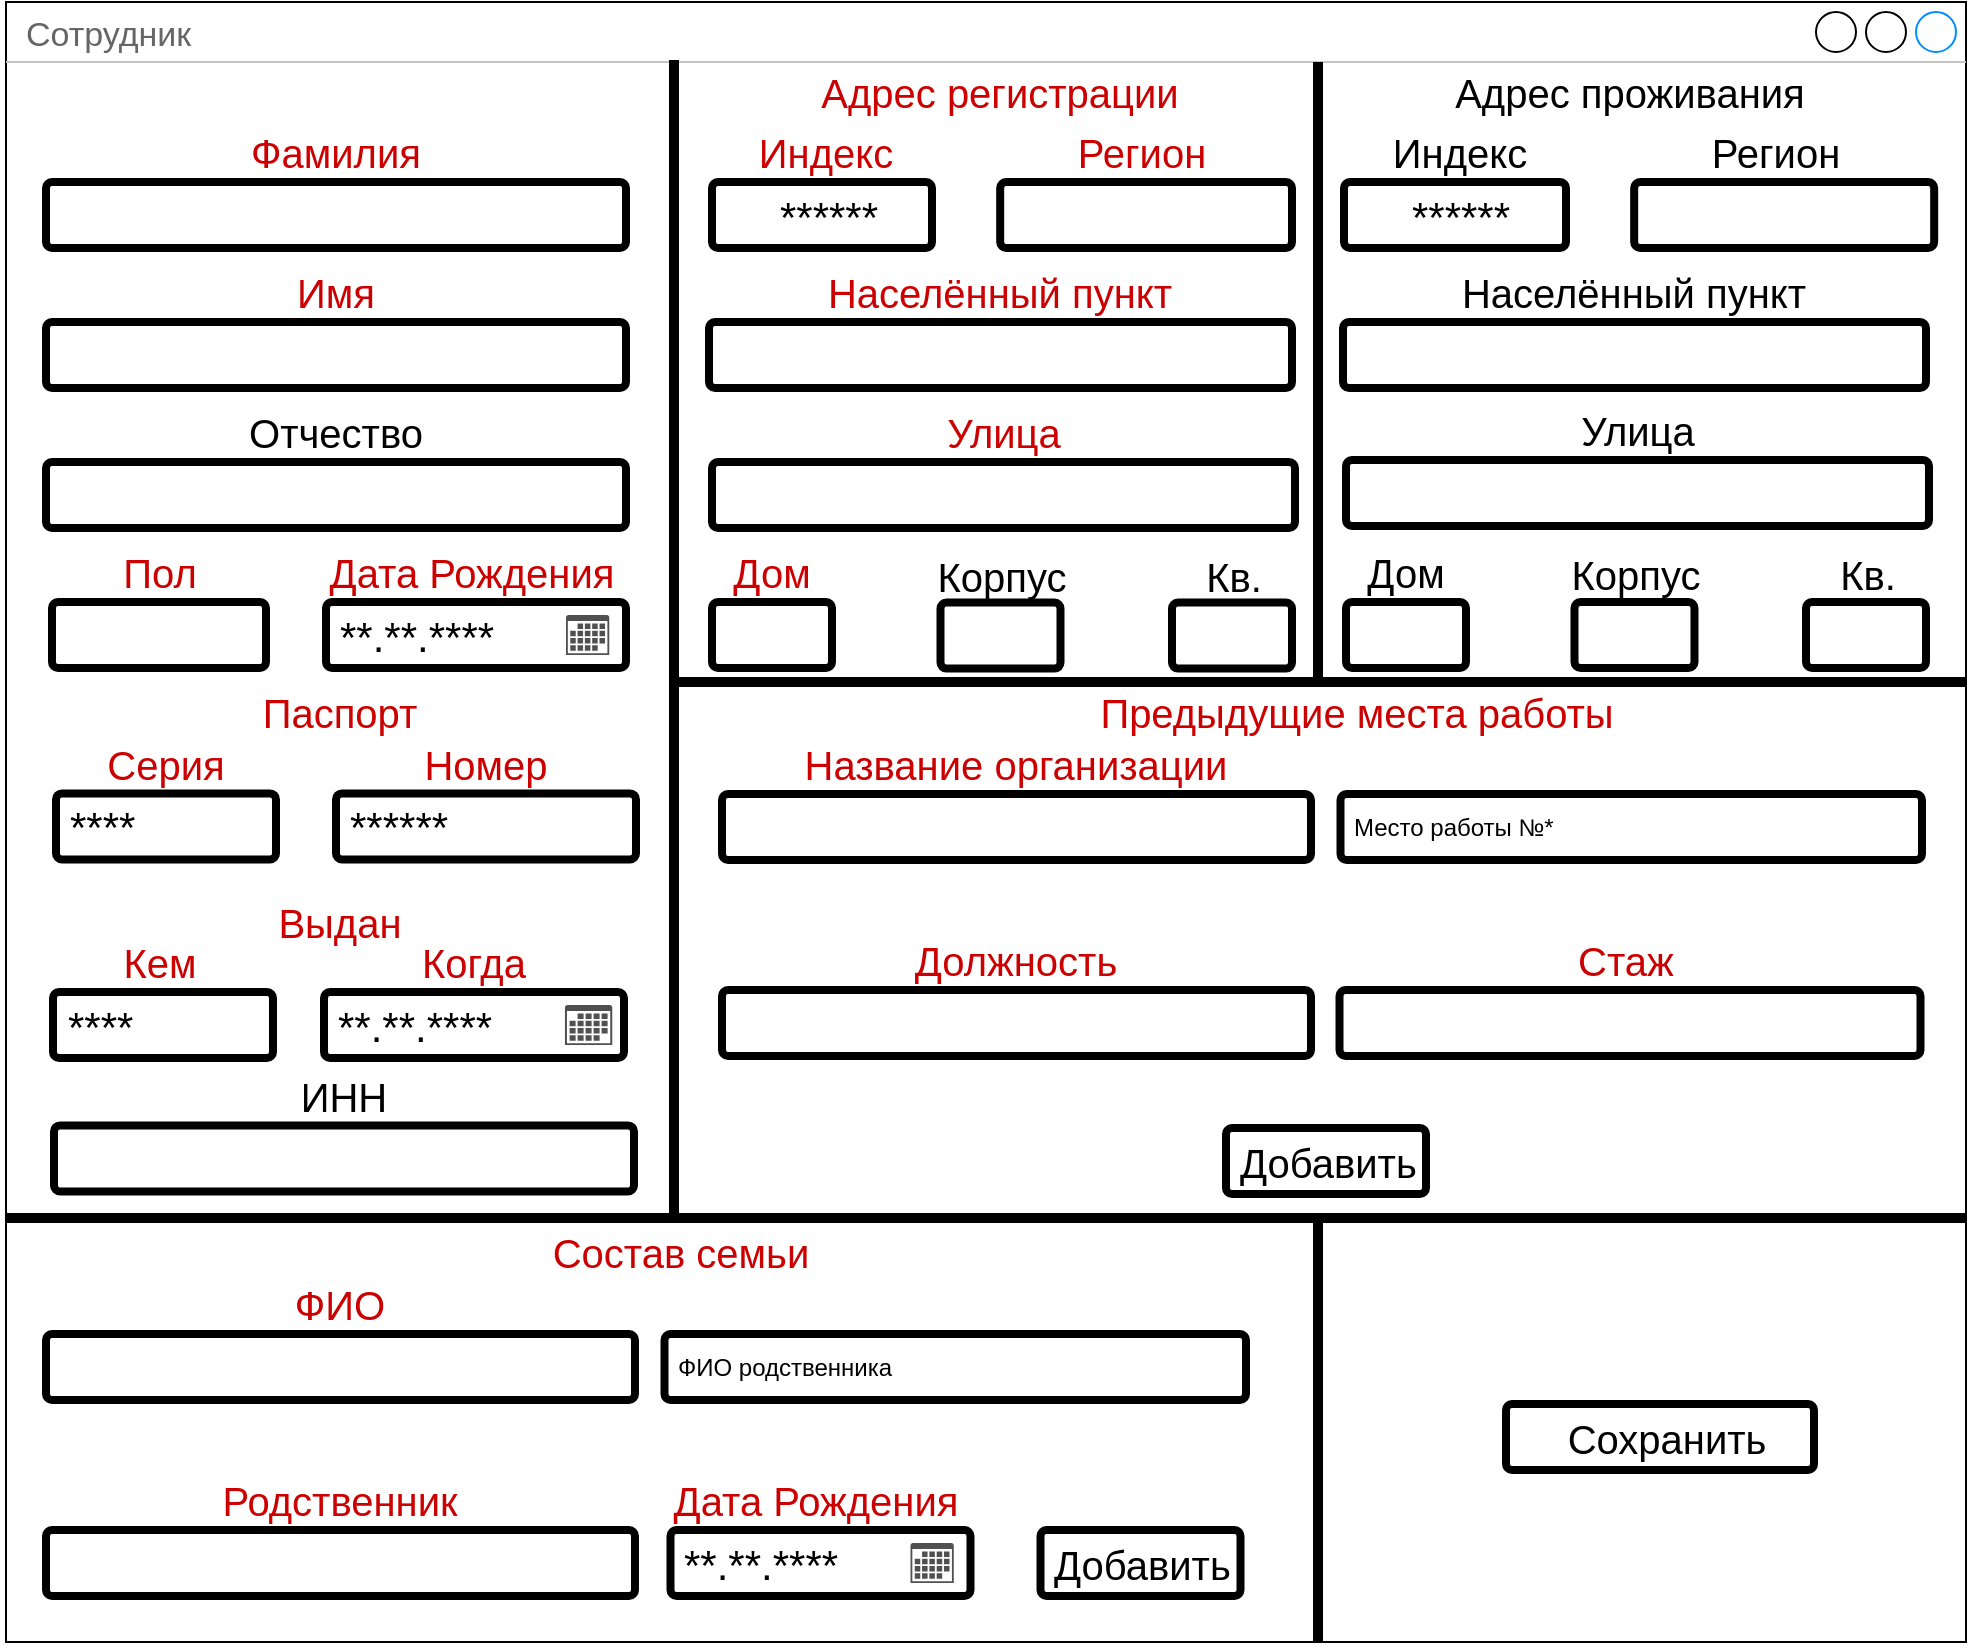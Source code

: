 <mxfile version="21.3.6" type="github">
  <diagram name="Страница 1" id="o_hjRnhAK1VHQcLgBF2E">
    <mxGraphModel dx="1687" dy="944" grid="1" gridSize="10" guides="1" tooltips="1" connect="1" arrows="1" fold="1" page="1" pageScale="1" pageWidth="827" pageHeight="1169" math="0" shadow="0">
      <root>
        <mxCell id="0" />
        <mxCell id="1" parent="0" />
        <mxCell id="ewUQO8zB_lp7ePAqQ4j7-1" value="Сотрудник" style="strokeWidth=1;shadow=0;dashed=0;align=center;html=1;shape=mxgraph.mockup.containers.window;align=left;verticalAlign=top;spacingLeft=8;strokeColor2=#008cff;strokeColor3=#c4c4c4;fontColor=#666666;mainText=;fontSize=17;labelBackgroundColor=none;whiteSpace=wrap;movable=1;resizable=1;rotatable=1;deletable=1;editable=1;locked=0;connectable=1;" vertex="1" parent="1">
          <mxGeometry x="300" width="980" height="820" as="geometry" />
        </mxCell>
        <mxCell id="ewUQO8zB_lp7ePAqQ4j7-54" value="" style="group;movable=1;resizable=1;rotatable=1;deletable=1;editable=1;locked=0;connectable=1;" vertex="1" connectable="0" parent="1">
          <mxGeometry x="320" y="60" width="294" height="294.28" as="geometry" />
        </mxCell>
        <mxCell id="ewUQO8zB_lp7ePAqQ4j7-14" value="" style="group;movable=1;resizable=1;rotatable=1;deletable=1;editable=1;locked=0;connectable=1;" vertex="1" connectable="0" parent="ewUQO8zB_lp7ePAqQ4j7-54">
          <mxGeometry width="290" height="63" as="geometry" />
        </mxCell>
        <mxCell id="ewUQO8zB_lp7ePAqQ4j7-3" value="Фамилия" style="text;html=1;strokeColor=none;fillColor=none;align=center;verticalAlign=middle;whiteSpace=wrap;rounded=0;fontSize=20;fontColor=#CC0000;movable=1;resizable=1;rotatable=1;deletable=1;editable=1;locked=0;connectable=1;" vertex="1" parent="ewUQO8zB_lp7ePAqQ4j7-14">
          <mxGeometry x="105" width="80" height="30" as="geometry" />
        </mxCell>
        <mxCell id="ewUQO8zB_lp7ePAqQ4j7-5" value="" style="rounded=1;arcSize=9;align=left;spacingLeft=5;html=1;strokeWidth=4;fontSize=12;movable=1;resizable=1;rotatable=1;deletable=1;editable=1;locked=0;connectable=1;" vertex="1" parent="ewUQO8zB_lp7ePAqQ4j7-14">
          <mxGeometry y="30" width="290" height="33" as="geometry" />
        </mxCell>
        <mxCell id="ewUQO8zB_lp7ePAqQ4j7-15" value="" style="group;movable=1;resizable=1;rotatable=1;deletable=1;editable=1;locked=0;connectable=1;" vertex="1" connectable="0" parent="ewUQO8zB_lp7ePAqQ4j7-54">
          <mxGeometry y="70" width="290" height="63" as="geometry" />
        </mxCell>
        <mxCell id="ewUQO8zB_lp7ePAqQ4j7-6" value="Имя" style="text;html=1;strokeColor=none;fillColor=none;align=center;verticalAlign=middle;whiteSpace=wrap;rounded=0;fontSize=20;fontColor=#CC0000;movable=1;resizable=1;rotatable=1;deletable=1;editable=1;locked=0;connectable=1;" vertex="1" parent="ewUQO8zB_lp7ePAqQ4j7-15">
          <mxGeometry x="105" width="80" height="30" as="geometry" />
        </mxCell>
        <mxCell id="ewUQO8zB_lp7ePAqQ4j7-7" value="" style="rounded=1;arcSize=9;align=left;spacingLeft=5;html=1;strokeWidth=4;fontSize=12;movable=1;resizable=1;rotatable=1;deletable=1;editable=1;locked=0;connectable=1;" vertex="1" parent="ewUQO8zB_lp7ePAqQ4j7-15">
          <mxGeometry y="30" width="290" height="33" as="geometry" />
        </mxCell>
        <mxCell id="ewUQO8zB_lp7ePAqQ4j7-16" value="" style="group;movable=1;resizable=1;rotatable=1;deletable=1;editable=1;locked=0;connectable=1;" vertex="1" connectable="0" parent="ewUQO8zB_lp7ePAqQ4j7-54">
          <mxGeometry y="140" width="290" height="63" as="geometry" />
        </mxCell>
        <mxCell id="ewUQO8zB_lp7ePAqQ4j7-9" value="" style="rounded=1;arcSize=9;align=left;spacingLeft=5;html=1;strokeWidth=4;fontSize=12;movable=1;resizable=1;rotatable=1;deletable=1;editable=1;locked=0;connectable=1;" vertex="1" parent="ewUQO8zB_lp7ePAqQ4j7-16">
          <mxGeometry y="30" width="290" height="33" as="geometry" />
        </mxCell>
        <mxCell id="ewUQO8zB_lp7ePAqQ4j7-17" value="" style="group;movable=1;resizable=1;rotatable=1;deletable=1;editable=1;locked=0;connectable=1;" vertex="1" connectable="0" parent="ewUQO8zB_lp7ePAqQ4j7-54">
          <mxGeometry x="3" y="210" width="107" height="84.28" as="geometry" />
        </mxCell>
        <mxCell id="ewUQO8zB_lp7ePAqQ4j7-52" value="" style="group;movable=1;resizable=1;rotatable=1;deletable=1;editable=1;locked=0;connectable=1;" vertex="1" connectable="0" parent="ewUQO8zB_lp7ePAqQ4j7-17">
          <mxGeometry width="107" height="63" as="geometry" />
        </mxCell>
        <mxCell id="ewUQO8zB_lp7ePAqQ4j7-11" value="" style="rounded=1;arcSize=9;align=left;spacingLeft=5;html=1;strokeWidth=4;fontSize=12;movable=1;resizable=1;rotatable=1;deletable=1;editable=1;locked=0;connectable=1;" vertex="1" parent="ewUQO8zB_lp7ePAqQ4j7-52">
          <mxGeometry y="30" width="107" height="33" as="geometry" />
        </mxCell>
        <mxCell id="ewUQO8zB_lp7ePAqQ4j7-12" value="" style="shape=image;html=1;verticalAlign=top;verticalLabelPosition=bottom;labelBackgroundColor=#ffffff;imageAspect=0;aspect=fixed;image=https://cdn1.iconfinder.com/data/icons/material-core/10/arrow-drop-down-128.png;movable=1;resizable=1;rotatable=1;deletable=1;editable=1;locked=0;connectable=1;" vertex="1" parent="ewUQO8zB_lp7ePAqQ4j7-52">
          <mxGeometry x="85" y="37.25" width="18.5" height="18.5" as="geometry" />
        </mxCell>
        <mxCell id="ewUQO8zB_lp7ePAqQ4j7-13" value="Пол" style="text;html=1;strokeColor=none;fillColor=none;align=center;verticalAlign=middle;whiteSpace=wrap;rounded=0;fontSize=20;fontColor=#CC0000;movable=1;resizable=1;rotatable=1;deletable=1;editable=1;locked=0;connectable=1;" vertex="1" parent="ewUQO8zB_lp7ePAqQ4j7-52">
          <mxGeometry x="38.74" width="29.517" height="30" as="geometry" />
        </mxCell>
        <mxCell id="ewUQO8zB_lp7ePAqQ4j7-51" value="" style="group;movable=1;resizable=1;rotatable=1;deletable=1;editable=1;locked=0;connectable=1;" vertex="1" connectable="0" parent="ewUQO8zB_lp7ePAqQ4j7-54">
          <mxGeometry x="140" y="210" width="154" height="63" as="geometry" />
        </mxCell>
        <mxCell id="ewUQO8zB_lp7ePAqQ4j7-23" value="&lt;div style=&quot;&quot;&gt;&lt;span style=&quot;background-color: initial;&quot;&gt;&lt;font style=&quot;font-size: 21px;&quot;&gt;**.**.****&lt;/font&gt;&lt;/span&gt;&lt;/div&gt;" style="rounded=1;arcSize=9;align=left;spacingLeft=5;html=1;strokeWidth=4;fontSize=12;movable=1;resizable=1;rotatable=1;deletable=1;editable=1;locked=0;connectable=1;" vertex="1" parent="ewUQO8zB_lp7ePAqQ4j7-51">
          <mxGeometry y="30" width="150" height="33" as="geometry" />
        </mxCell>
        <mxCell id="ewUQO8zB_lp7ePAqQ4j7-25" value="Дата Рождения" style="text;html=1;strokeColor=none;fillColor=none;align=center;verticalAlign=middle;whiteSpace=wrap;rounded=0;fontSize=20;fontColor=#CC0000;movable=1;resizable=1;rotatable=1;deletable=1;editable=1;locked=0;connectable=1;" vertex="1" parent="ewUQO8zB_lp7ePAqQ4j7-51">
          <mxGeometry x="-2" width="150" height="30" as="geometry" />
        </mxCell>
        <mxCell id="ewUQO8zB_lp7ePAqQ4j7-26" value="" style="sketch=0;pointerEvents=1;shadow=0;dashed=0;html=1;strokeColor=none;fillColor=#505050;labelPosition=center;verticalLabelPosition=bottom;verticalAlign=top;outlineConnect=0;align=center;shape=mxgraph.office.concepts.calendar;movable=1;resizable=1;rotatable=1;deletable=1;editable=1;locked=0;connectable=1;" vertex="1" parent="ewUQO8zB_lp7ePAqQ4j7-51">
          <mxGeometry x="120" y="36.5" width="21.63" height="20" as="geometry" />
        </mxCell>
        <mxCell id="ewUQO8zB_lp7ePAqQ4j7-8" value="&lt;font color=&quot;#000000&quot;&gt;Отчество&lt;/font&gt;" style="text;html=1;strokeColor=none;fillColor=none;align=center;verticalAlign=middle;whiteSpace=wrap;rounded=0;fontSize=20;fontColor=#CC0000;movable=1;resizable=1;rotatable=1;deletable=1;editable=1;locked=0;connectable=1;" vertex="1" parent="ewUQO8zB_lp7ePAqQ4j7-54">
          <mxGeometry x="105" y="140" width="80" height="30" as="geometry" />
        </mxCell>
        <mxCell id="ewUQO8zB_lp7ePAqQ4j7-126" value="" style="group;movable=1;resizable=1;rotatable=1;deletable=1;editable=1;locked=0;connectable=1;" vertex="1" connectable="0" parent="1">
          <mxGeometry x="650" y="40" width="294.5" height="294.28" as="geometry" />
        </mxCell>
        <mxCell id="ewUQO8zB_lp7ePAqQ4j7-70" value="Индекс" style="text;html=1;strokeColor=none;fillColor=none;align=center;verticalAlign=middle;whiteSpace=wrap;rounded=0;fontSize=20;fontColor=#CC0000;movable=1;resizable=1;rotatable=1;deletable=1;editable=1;locked=0;connectable=1;" vertex="1" parent="ewUQO8zB_lp7ePAqQ4j7-126">
          <mxGeometry x="6.5" y="20" width="106" height="30" as="geometry" />
        </mxCell>
        <mxCell id="ewUQO8zB_lp7ePAqQ4j7-73" value="Регион" style="text;html=1;strokeColor=none;fillColor=none;align=center;verticalAlign=middle;whiteSpace=wrap;rounded=0;fontSize=20;fontColor=#CC0000;movable=1;resizable=1;rotatable=1;deletable=1;editable=1;locked=0;connectable=1;" vertex="1" parent="ewUQO8zB_lp7ePAqQ4j7-126">
          <mxGeometry x="165" y="20" width="106" height="30" as="geometry" />
        </mxCell>
        <mxCell id="ewUQO8zB_lp7ePAqQ4j7-87" value="" style="group;movable=1;resizable=1;rotatable=1;deletable=1;editable=1;locked=0;connectable=1;" vertex="1" connectable="0" parent="ewUQO8zB_lp7ePAqQ4j7-126">
          <mxGeometry width="294.5" height="294.28" as="geometry" />
        </mxCell>
        <mxCell id="ewUQO8zB_lp7ePAqQ4j7-62" value="Адрес регистрации" style="text;html=1;strokeColor=none;fillColor=none;align=center;verticalAlign=middle;whiteSpace=wrap;rounded=0;fontSize=20;fontColor=#CC0000;movable=1;resizable=1;rotatable=1;deletable=1;editable=1;locked=0;connectable=1;" vertex="1" parent="ewUQO8zB_lp7ePAqQ4j7-87">
          <mxGeometry x="2.25" y="-10" width="290" height="30" as="geometry" />
        </mxCell>
        <mxCell id="ewUQO8zB_lp7ePAqQ4j7-67" value="" style="group;movable=1;resizable=1;rotatable=1;deletable=1;editable=1;locked=0;connectable=1;" vertex="1" connectable="0" parent="ewUQO8zB_lp7ePAqQ4j7-87">
          <mxGeometry width="110" height="84.28" as="geometry" />
        </mxCell>
        <mxCell id="ewUQO8zB_lp7ePAqQ4j7-68" value="&lt;font style=&quot;font-size: 21px;&quot;&gt;******&lt;br&gt;&lt;/font&gt;" style="rounded=1;arcSize=9;align=center;spacingLeft=5;html=1;strokeWidth=4;fontSize=12;movable=1;resizable=1;rotatable=1;deletable=1;editable=1;locked=0;connectable=1;" vertex="1" parent="ewUQO8zB_lp7ePAqQ4j7-67">
          <mxGeometry x="3" y="50" width="110" height="33" as="geometry" />
        </mxCell>
        <mxCell id="ewUQO8zB_lp7ePAqQ4j7-71" value="" style="group;movable=1;resizable=1;rotatable=1;deletable=1;editable=1;locked=0;connectable=1;" vertex="1" connectable="0" parent="ewUQO8zB_lp7ePAqQ4j7-87">
          <mxGeometry x="143" width="150" height="84.28" as="geometry" />
        </mxCell>
        <mxCell id="ewUQO8zB_lp7ePAqQ4j7-72" value="&lt;font style=&quot;font-size: 21px;&quot;&gt;&lt;br&gt;&lt;/font&gt;" style="rounded=1;arcSize=9;align=center;spacingLeft=5;html=1;strokeWidth=4;fontSize=12;movable=1;resizable=1;rotatable=1;deletable=1;editable=1;locked=0;connectable=1;" vertex="1" parent="ewUQO8zB_lp7ePAqQ4j7-71">
          <mxGeometry x="4.09" y="50" width="145.91" height="33" as="geometry" />
        </mxCell>
        <mxCell id="ewUQO8zB_lp7ePAqQ4j7-74" value="" style="group;movable=1;resizable=1;rotatable=1;deletable=1;editable=1;locked=0;connectable=1;" vertex="1" connectable="0" parent="ewUQO8zB_lp7ePAqQ4j7-87">
          <mxGeometry x="1.5" y="70" width="291.5" height="84.28" as="geometry" />
        </mxCell>
        <mxCell id="ewUQO8zB_lp7ePAqQ4j7-75" value="&lt;font style=&quot;font-size: 21px;&quot;&gt;&lt;br&gt;&lt;/font&gt;" style="rounded=1;arcSize=9;align=center;spacingLeft=5;html=1;strokeWidth=4;fontSize=12;movable=1;resizable=1;rotatable=1;deletable=1;editable=1;locked=0;connectable=1;" vertex="1" parent="ewUQO8zB_lp7ePAqQ4j7-74">
          <mxGeometry x="0.002" y="50" width="291.5" height="33" as="geometry" />
        </mxCell>
        <mxCell id="ewUQO8zB_lp7ePAqQ4j7-76" value="Населённый пункт" style="text;html=1;strokeColor=none;fillColor=none;align=center;verticalAlign=middle;whiteSpace=wrap;rounded=0;fontSize=20;fontColor=#CC0000;movable=1;resizable=1;rotatable=1;deletable=1;editable=1;locked=0;connectable=1;" vertex="1" parent="ewUQO8zB_lp7ePAqQ4j7-74">
          <mxGeometry x="42.753" y="20" width="205.993" height="30" as="geometry" />
        </mxCell>
        <mxCell id="ewUQO8zB_lp7ePAqQ4j7-77" value="" style="group;movable=1;resizable=1;rotatable=1;deletable=1;editable=1;locked=0;connectable=1;" vertex="1" connectable="0" parent="ewUQO8zB_lp7ePAqQ4j7-87">
          <mxGeometry x="3" y="140" width="291.5" height="84.28" as="geometry" />
        </mxCell>
        <mxCell id="ewUQO8zB_lp7ePAqQ4j7-78" value="&lt;font style=&quot;font-size: 21px;&quot;&gt;&lt;br&gt;&lt;/font&gt;" style="rounded=1;arcSize=9;align=center;spacingLeft=5;html=1;strokeWidth=4;fontSize=12;movable=1;resizable=1;rotatable=1;deletable=1;editable=1;locked=0;connectable=1;" vertex="1" parent="ewUQO8zB_lp7ePAqQ4j7-77">
          <mxGeometry x="0.002" y="50" width="291.5" height="33" as="geometry" />
        </mxCell>
        <mxCell id="ewUQO8zB_lp7ePAqQ4j7-79" value="Улица" style="text;html=1;strokeColor=none;fillColor=none;align=center;verticalAlign=middle;whiteSpace=wrap;rounded=0;fontSize=20;fontColor=#CC0000;movable=1;resizable=1;rotatable=1;deletable=1;editable=1;locked=0;connectable=1;" vertex="1" parent="ewUQO8zB_lp7ePAqQ4j7-77">
          <mxGeometry x="42.753" y="20" width="205.993" height="30" as="geometry" />
        </mxCell>
        <mxCell id="ewUQO8zB_lp7ePAqQ4j7-80" value="" style="group;movable=1;resizable=1;rotatable=1;deletable=1;editable=1;locked=0;connectable=1;" vertex="1" connectable="0" parent="ewUQO8zB_lp7ePAqQ4j7-87">
          <mxGeometry x="3" y="210" width="60" height="84.28" as="geometry" />
        </mxCell>
        <mxCell id="ewUQO8zB_lp7ePAqQ4j7-81" value="&lt;font style=&quot;font-size: 21px;&quot;&gt;&lt;br&gt;&lt;/font&gt;" style="rounded=1;arcSize=9;align=center;spacingLeft=5;html=1;strokeWidth=4;fontSize=12;movable=1;resizable=1;rotatable=1;deletable=1;editable=1;locked=0;connectable=1;" vertex="1" parent="ewUQO8zB_lp7ePAqQ4j7-80">
          <mxGeometry x="0.0" y="50" width="60" height="33" as="geometry" />
        </mxCell>
        <mxCell id="ewUQO8zB_lp7ePAqQ4j7-82" value="Дом" style="text;html=1;strokeColor=none;fillColor=none;align=center;verticalAlign=middle;whiteSpace=wrap;rounded=0;fontSize=20;fontColor=#CC0000;movable=1;resizable=1;rotatable=1;deletable=1;editable=1;locked=0;connectable=1;" vertex="1" parent="ewUQO8zB_lp7ePAqQ4j7-80">
          <mxGeometry x="8.8" y="20" width="42.4" height="30" as="geometry" />
        </mxCell>
        <mxCell id="ewUQO8zB_lp7ePAqQ4j7-83" value="&lt;font style=&quot;font-size: 21px;&quot;&gt;&lt;br&gt;&lt;/font&gt;" style="rounded=1;arcSize=9;align=center;spacingLeft=5;html=1;strokeWidth=4;fontSize=12;movable=1;resizable=1;rotatable=1;deletable=1;editable=1;locked=0;connectable=1;" vertex="1" parent="ewUQO8zB_lp7ePAqQ4j7-87">
          <mxGeometry x="117.25" y="260.28" width="60" height="33" as="geometry" />
        </mxCell>
        <mxCell id="ewUQO8zB_lp7ePAqQ4j7-84" value="&lt;font color=&quot;#000000&quot;&gt;Корпус&lt;/font&gt;" style="text;html=1;strokeColor=none;fillColor=none;align=center;verticalAlign=middle;whiteSpace=wrap;rounded=0;fontSize=20;fontColor=#CC0000;movable=1;resizable=1;rotatable=1;deletable=1;editable=1;locked=0;connectable=1;" vertex="1" parent="ewUQO8zB_lp7ePAqQ4j7-87">
          <mxGeometry x="127.31" y="231.56" width="42.4" height="30" as="geometry" />
        </mxCell>
        <mxCell id="ewUQO8zB_lp7ePAqQ4j7-85" value="&lt;font style=&quot;font-size: 21px;&quot;&gt;&lt;br&gt;&lt;/font&gt;" style="rounded=1;arcSize=9;align=center;spacingLeft=5;html=1;strokeWidth=4;fontSize=12;movable=1;resizable=1;rotatable=1;deletable=1;editable=1;locked=0;connectable=1;" vertex="1" parent="ewUQO8zB_lp7ePAqQ4j7-87">
          <mxGeometry x="233.0" y="260.28" width="60" height="33" as="geometry" />
        </mxCell>
        <mxCell id="ewUQO8zB_lp7ePAqQ4j7-86" value="&lt;font color=&quot;#000000&quot;&gt;Кв.&lt;br&gt;&lt;/font&gt;" style="text;html=1;strokeColor=none;fillColor=none;align=center;verticalAlign=middle;whiteSpace=wrap;rounded=0;fontSize=20;fontColor=#CC0000;movable=1;resizable=1;rotatable=1;deletable=1;editable=1;locked=0;connectable=1;" vertex="1" parent="ewUQO8zB_lp7ePAqQ4j7-87">
          <mxGeometry x="243.06" y="231.56" width="42.4" height="30" as="geometry" />
        </mxCell>
        <mxCell id="ewUQO8zB_lp7ePAqQ4j7-127" value="" style="group;movable=1;resizable=1;rotatable=1;deletable=1;editable=1;locked=0;connectable=1;" vertex="1" connectable="0" parent="1">
          <mxGeometry x="967" y="40" width="294.5" height="294.28" as="geometry" />
        </mxCell>
        <mxCell id="ewUQO8zB_lp7ePAqQ4j7-128" value="&lt;font color=&quot;#000000&quot;&gt;Индекс&lt;/font&gt;" style="text;html=1;strokeColor=none;fillColor=none;align=center;verticalAlign=middle;whiteSpace=wrap;rounded=0;fontSize=20;fontColor=#CC0000;movable=1;resizable=1;rotatable=1;deletable=1;editable=1;locked=0;connectable=1;" vertex="1" parent="ewUQO8zB_lp7ePAqQ4j7-127">
          <mxGeometry x="6.5" y="20" width="106" height="30" as="geometry" />
        </mxCell>
        <mxCell id="ewUQO8zB_lp7ePAqQ4j7-129" value="&lt;font color=&quot;#000000&quot;&gt;Регион&lt;/font&gt;" style="text;html=1;strokeColor=none;fillColor=none;align=center;verticalAlign=middle;whiteSpace=wrap;rounded=0;fontSize=20;fontColor=#CC0000;movable=1;resizable=1;rotatable=1;deletable=1;editable=1;locked=0;connectable=1;" vertex="1" parent="ewUQO8zB_lp7ePAqQ4j7-127">
          <mxGeometry x="165" y="20" width="106" height="30" as="geometry" />
        </mxCell>
        <mxCell id="ewUQO8zB_lp7ePAqQ4j7-130" value="" style="group;movable=1;resizable=1;rotatable=1;deletable=1;editable=1;locked=0;connectable=1;" vertex="1" connectable="0" parent="ewUQO8zB_lp7ePAqQ4j7-127">
          <mxGeometry width="294.5" height="294.28" as="geometry" />
        </mxCell>
        <mxCell id="ewUQO8zB_lp7ePAqQ4j7-132" value="" style="group;movable=1;resizable=1;rotatable=1;deletable=1;editable=1;locked=0;connectable=1;" vertex="1" connectable="0" parent="ewUQO8zB_lp7ePAqQ4j7-130">
          <mxGeometry width="113" height="84.28" as="geometry" />
        </mxCell>
        <mxCell id="ewUQO8zB_lp7ePAqQ4j7-133" value="&lt;font style=&quot;font-size: 21px;&quot;&gt;******&lt;br&gt;&lt;/font&gt;" style="rounded=1;arcSize=9;align=center;spacingLeft=5;html=1;strokeWidth=4;fontSize=12;movable=1;resizable=1;rotatable=1;deletable=1;editable=1;locked=0;connectable=1;" vertex="1" parent="ewUQO8zB_lp7ePAqQ4j7-132">
          <mxGeometry x="2" y="50" width="111" height="33" as="geometry" />
        </mxCell>
        <mxCell id="ewUQO8zB_lp7ePAqQ4j7-134" value="" style="group;movable=1;resizable=1;rotatable=1;deletable=1;editable=1;locked=0;connectable=1;" vertex="1" connectable="0" parent="ewUQO8zB_lp7ePAqQ4j7-130">
          <mxGeometry x="143" width="150" height="84.28" as="geometry" />
        </mxCell>
        <mxCell id="ewUQO8zB_lp7ePAqQ4j7-135" value="&lt;font style=&quot;font-size: 21px;&quot;&gt;&lt;br&gt;&lt;/font&gt;" style="rounded=1;arcSize=9;align=center;spacingLeft=5;html=1;strokeWidth=4;fontSize=12;movable=1;resizable=1;rotatable=1;deletable=1;editable=1;locked=0;connectable=1;" vertex="1" parent="ewUQO8zB_lp7ePAqQ4j7-134">
          <mxGeometry x="4.091" y="50" width="150" height="33" as="geometry" />
        </mxCell>
        <mxCell id="ewUQO8zB_lp7ePAqQ4j7-136" value="" style="group;movable=1;resizable=1;rotatable=1;deletable=1;editable=1;locked=0;connectable=1;" vertex="1" connectable="0" parent="ewUQO8zB_lp7ePAqQ4j7-130">
          <mxGeometry x="1.5" y="70" width="291.5" height="84.28" as="geometry" />
        </mxCell>
        <mxCell id="ewUQO8zB_lp7ePAqQ4j7-137" value="&lt;font style=&quot;font-size: 21px;&quot;&gt;&lt;br&gt;&lt;/font&gt;" style="rounded=1;arcSize=9;align=center;spacingLeft=5;html=1;strokeWidth=4;fontSize=12;movable=1;resizable=1;rotatable=1;deletable=1;editable=1;locked=0;connectable=1;" vertex="1" parent="ewUQO8zB_lp7ePAqQ4j7-136">
          <mxGeometry x="0.002" y="50" width="291.5" height="33" as="geometry" />
        </mxCell>
        <mxCell id="ewUQO8zB_lp7ePAqQ4j7-138" value="&lt;font color=&quot;#000000&quot;&gt;Населённый пункт&lt;/font&gt;" style="text;html=1;strokeColor=none;fillColor=none;align=center;verticalAlign=middle;whiteSpace=wrap;rounded=0;fontSize=20;fontColor=#CC0000;movable=1;resizable=1;rotatable=1;deletable=1;editable=1;locked=0;connectable=1;" vertex="1" parent="ewUQO8zB_lp7ePAqQ4j7-136">
          <mxGeometry x="42.753" y="20" width="205.993" height="30" as="geometry" />
        </mxCell>
        <mxCell id="ewUQO8zB_lp7ePAqQ4j7-139" value="" style="group;movable=1;resizable=1;rotatable=1;deletable=1;editable=1;locked=0;connectable=1;" vertex="1" connectable="0" parent="ewUQO8zB_lp7ePAqQ4j7-130">
          <mxGeometry x="3" y="139" width="291.5" height="84.28" as="geometry" />
        </mxCell>
        <mxCell id="ewUQO8zB_lp7ePAqQ4j7-140" value="&lt;font style=&quot;font-size: 21px;&quot;&gt;&lt;br&gt;&lt;/font&gt;" style="rounded=1;arcSize=9;align=center;spacingLeft=5;html=1;strokeWidth=4;fontSize=12;movable=1;resizable=1;rotatable=1;deletable=1;editable=1;locked=0;connectable=1;" vertex="1" parent="ewUQO8zB_lp7ePAqQ4j7-139">
          <mxGeometry x="0.002" y="50" width="291.5" height="33" as="geometry" />
        </mxCell>
        <mxCell id="ewUQO8zB_lp7ePAqQ4j7-141" value="&lt;font color=&quot;#000000&quot;&gt;Улица&lt;/font&gt;" style="text;html=1;strokeColor=none;fillColor=none;align=center;verticalAlign=middle;whiteSpace=wrap;rounded=0;fontSize=20;fontColor=#CC0000;movable=1;resizable=1;rotatable=1;deletable=1;editable=1;locked=0;connectable=1;" vertex="1" parent="ewUQO8zB_lp7ePAqQ4j7-139">
          <mxGeometry x="42.753" y="20" width="205.993" height="30" as="geometry" />
        </mxCell>
        <mxCell id="ewUQO8zB_lp7ePAqQ4j7-142" value="" style="group;movable=1;resizable=1;rotatable=1;deletable=1;editable=1;locked=0;connectable=1;" vertex="1" connectable="0" parent="ewUQO8zB_lp7ePAqQ4j7-130">
          <mxGeometry x="3" y="210" width="60" height="84.28" as="geometry" />
        </mxCell>
        <mxCell id="ewUQO8zB_lp7ePAqQ4j7-143" value="&lt;font style=&quot;font-size: 21px;&quot;&gt;&lt;br&gt;&lt;/font&gt;" style="rounded=1;arcSize=9;align=center;spacingLeft=5;html=1;strokeWidth=4;fontSize=12;movable=1;resizable=1;rotatable=1;deletable=1;editable=1;locked=0;connectable=1;" vertex="1" parent="ewUQO8zB_lp7ePAqQ4j7-142">
          <mxGeometry x="0.0" y="50" width="60" height="33" as="geometry" />
        </mxCell>
        <mxCell id="ewUQO8zB_lp7ePAqQ4j7-144" value="&lt;font color=&quot;#000000&quot;&gt;Дом&lt;/font&gt;" style="text;html=1;strokeColor=none;fillColor=none;align=center;verticalAlign=middle;whiteSpace=wrap;rounded=0;fontSize=20;fontColor=#CC0000;movable=1;resizable=1;rotatable=1;deletable=1;editable=1;locked=0;connectable=1;" vertex="1" parent="ewUQO8zB_lp7ePAqQ4j7-142">
          <mxGeometry x="8.8" y="20" width="42.4" height="30" as="geometry" />
        </mxCell>
        <mxCell id="ewUQO8zB_lp7ePAqQ4j7-145" value="&lt;font style=&quot;font-size: 21px;&quot;&gt;&lt;br&gt;&lt;/font&gt;" style="rounded=1;arcSize=9;align=center;spacingLeft=5;html=1;strokeWidth=4;fontSize=12;movable=1;resizable=1;rotatable=1;deletable=1;editable=1;locked=0;connectable=1;" vertex="1" parent="ewUQO8zB_lp7ePAqQ4j7-130">
          <mxGeometry x="117.25" y="260" width="60" height="33" as="geometry" />
        </mxCell>
        <mxCell id="ewUQO8zB_lp7ePAqQ4j7-146" value="&lt;font color=&quot;#000000&quot;&gt;Корпус&lt;/font&gt;" style="text;html=1;strokeColor=none;fillColor=none;align=center;verticalAlign=middle;whiteSpace=wrap;rounded=0;fontSize=20;fontColor=#CC0000;movable=1;resizable=1;rotatable=1;deletable=1;editable=1;locked=0;connectable=1;" vertex="1" parent="ewUQO8zB_lp7ePAqQ4j7-130">
          <mxGeometry x="127.31" y="231.28" width="42.4" height="30" as="geometry" />
        </mxCell>
        <mxCell id="ewUQO8zB_lp7ePAqQ4j7-147" value="&lt;font style=&quot;font-size: 21px;&quot;&gt;&lt;br&gt;&lt;/font&gt;" style="rounded=1;arcSize=9;align=center;spacingLeft=5;html=1;strokeWidth=4;fontSize=12;movable=1;resizable=1;rotatable=1;deletable=1;editable=1;locked=0;connectable=1;" vertex="1" parent="ewUQO8zB_lp7ePAqQ4j7-130">
          <mxGeometry x="233.0" y="260" width="60" height="33" as="geometry" />
        </mxCell>
        <mxCell id="ewUQO8zB_lp7ePAqQ4j7-148" value="&lt;font color=&quot;#000000&quot;&gt;Кв.&lt;br&gt;&lt;/font&gt;" style="text;html=1;strokeColor=none;fillColor=none;align=center;verticalAlign=middle;whiteSpace=wrap;rounded=0;fontSize=20;fontColor=#CC0000;movable=1;resizable=1;rotatable=1;deletable=1;editable=1;locked=0;connectable=1;" vertex="1" parent="ewUQO8zB_lp7ePAqQ4j7-130">
          <mxGeometry x="243.06" y="231.28" width="42.4" height="30" as="geometry" />
        </mxCell>
        <mxCell id="ewUQO8zB_lp7ePAqQ4j7-131" value="&lt;font color=&quot;#000000&quot;&gt;Адрес проживания&lt;/font&gt;" style="text;html=1;strokeColor=none;fillColor=none;align=center;verticalAlign=middle;whiteSpace=wrap;rounded=0;fontSize=20;fontColor=#CC0000;movable=1;resizable=1;rotatable=1;deletable=1;editable=1;locked=0;connectable=1;" vertex="1" parent="1">
          <mxGeometry x="967.25" y="30" width="290" height="30" as="geometry" />
        </mxCell>
        <mxCell id="ewUQO8zB_lp7ePAqQ4j7-152" value="" style="group;movable=1;resizable=1;rotatable=1;deletable=1;editable=1;locked=0;connectable=1;" vertex="1" connectable="0" parent="1">
          <mxGeometry x="320.5" y="350" width="293.5" height="248.72" as="geometry" />
        </mxCell>
        <mxCell id="ewUQO8zB_lp7ePAqQ4j7-59" value="" style="group;movable=1;resizable=1;rotatable=1;deletable=1;editable=1;locked=0;connectable=1;" vertex="1" connectable="0" parent="ewUQO8zB_lp7ePAqQ4j7-152">
          <mxGeometry x="1.5" width="290" height="125" as="geometry" />
        </mxCell>
        <mxCell id="ewUQO8zB_lp7ePAqQ4j7-33" value="" style="group;movable=1;resizable=1;rotatable=1;deletable=1;editable=1;locked=0;connectable=1;" vertex="1" connectable="0" parent="ewUQO8zB_lp7ePAqQ4j7-59">
          <mxGeometry y="15.72" width="110" height="84.28" as="geometry" />
        </mxCell>
        <mxCell id="ewUQO8zB_lp7ePAqQ4j7-34" value="&lt;div style=&quot;&quot;&gt;&lt;span style=&quot;font-size: 21px; background-color: initial;&quot;&gt;****&lt;/span&gt;&lt;/div&gt;" style="rounded=1;arcSize=9;align=left;spacingLeft=5;html=1;strokeWidth=4;fontSize=12;movable=1;resizable=1;rotatable=1;deletable=1;editable=1;locked=0;connectable=1;" vertex="1" parent="ewUQO8zB_lp7ePAqQ4j7-33">
          <mxGeometry x="3" y="30" width="110" height="33" as="geometry" />
        </mxCell>
        <mxCell id="ewUQO8zB_lp7ePAqQ4j7-36" value="Серия" style="text;html=1;strokeColor=none;fillColor=none;align=center;verticalAlign=middle;whiteSpace=wrap;rounded=0;fontSize=20;fontColor=#CC0000;movable=1;resizable=1;rotatable=1;deletable=1;editable=1;locked=0;connectable=1;" vertex="1" parent="ewUQO8zB_lp7ePAqQ4j7-33">
          <mxGeometry x="43.24" y="-2.753e-14" width="29.517" height="30" as="geometry" />
        </mxCell>
        <mxCell id="ewUQO8zB_lp7ePAqQ4j7-37" value="" style="group;movable=1;resizable=1;rotatable=1;deletable=1;editable=1;locked=0;connectable=1;" vertex="1" connectable="0" parent="ewUQO8zB_lp7ePAqQ4j7-59">
          <mxGeometry x="183" y="15.72" width="107" height="84.28" as="geometry" />
        </mxCell>
        <mxCell id="ewUQO8zB_lp7ePAqQ4j7-38" value="&lt;div style=&quot;&quot;&gt;&lt;span style=&quot;font-size: 21px; background-color: initial;&quot;&gt;******&lt;/span&gt;&lt;/div&gt;" style="rounded=1;arcSize=9;align=left;spacingLeft=5;html=1;strokeWidth=4;fontSize=12;movable=1;resizable=1;rotatable=1;deletable=1;editable=1;locked=0;connectable=1;" vertex="1" parent="ewUQO8zB_lp7ePAqQ4j7-37">
          <mxGeometry x="-40" y="30" width="150" height="33" as="geometry" />
        </mxCell>
        <mxCell id="ewUQO8zB_lp7ePAqQ4j7-39" value="Номер" style="text;html=1;strokeColor=none;fillColor=none;align=center;verticalAlign=middle;whiteSpace=wrap;rounded=0;fontSize=20;fontColor=#CC0000;movable=1;resizable=1;rotatable=1;deletable=1;editable=1;locked=0;connectable=1;" vertex="1" parent="ewUQO8zB_lp7ePAqQ4j7-37">
          <mxGeometry x="20.24" width="29.517" height="30" as="geometry" />
        </mxCell>
        <mxCell id="ewUQO8zB_lp7ePAqQ4j7-40" value="Выдан" style="text;html=1;strokeColor=none;fillColor=none;align=center;verticalAlign=middle;whiteSpace=wrap;rounded=0;fontSize=20;fontColor=#CC0000;movable=1;resizable=1;rotatable=1;deletable=1;editable=1;locked=0;connectable=1;" vertex="1" parent="ewUQO8zB_lp7ePAqQ4j7-59">
          <mxGeometry x="70" y="95" width="150" height="30" as="geometry" />
        </mxCell>
        <mxCell id="ewUQO8zB_lp7ePAqQ4j7-31" value="Паспорт" style="text;html=1;strokeColor=none;fillColor=none;align=center;verticalAlign=middle;whiteSpace=wrap;rounded=0;fontSize=20;fontColor=#CC0000;movable=1;resizable=1;rotatable=1;deletable=1;editable=1;locked=0;connectable=1;" vertex="1" parent="ewUQO8zB_lp7ePAqQ4j7-59">
          <mxGeometry x="70" y="-10" width="150" height="30" as="geometry" />
        </mxCell>
        <mxCell id="ewUQO8zB_lp7ePAqQ4j7-57" value="" style="group;movable=1;resizable=1;rotatable=1;deletable=1;editable=1;locked=0;connectable=1;" vertex="1" connectable="0" parent="ewUQO8zB_lp7ePAqQ4j7-152">
          <mxGeometry x="171.5" y="115.0" width="117" height="63" as="geometry" />
        </mxCell>
        <mxCell id="ewUQO8zB_lp7ePAqQ4j7-45" value="&lt;div style=&quot;&quot;&gt;&lt;span style=&quot;font-size: 21px; background-color: initial;&quot;&gt;**.**.****&lt;/span&gt;&lt;/div&gt;" style="rounded=1;arcSize=9;align=left;spacingLeft=5;html=1;strokeWidth=4;fontSize=12;movable=1;resizable=1;rotatable=1;deletable=1;editable=1;locked=0;connectable=1;" vertex="1" parent="ewUQO8zB_lp7ePAqQ4j7-57">
          <mxGeometry x="-33" y="30" width="150" height="33" as="geometry" />
        </mxCell>
        <mxCell id="ewUQO8zB_lp7ePAqQ4j7-46" value="Когда" style="text;html=1;strokeColor=none;fillColor=none;align=center;verticalAlign=middle;whiteSpace=wrap;rounded=0;fontSize=20;fontColor=#CC0000;movable=1;resizable=1;rotatable=1;deletable=1;editable=1;locked=0;connectable=1;" vertex="1" parent="ewUQO8zB_lp7ePAqQ4j7-57">
          <mxGeometry x="25.86" width="32.276" height="30" as="geometry" />
        </mxCell>
        <mxCell id="ewUQO8zB_lp7ePAqQ4j7-47" value="" style="sketch=0;pointerEvents=1;shadow=0;dashed=0;html=1;strokeColor=none;fillColor=#505050;labelPosition=center;verticalLabelPosition=bottom;verticalAlign=top;outlineConnect=0;align=center;shape=mxgraph.office.concepts.calendar;movable=1;resizable=1;rotatable=1;deletable=1;editable=1;locked=0;connectable=1;" vertex="1" parent="ewUQO8zB_lp7ePAqQ4j7-57">
          <mxGeometry x="87.477" y="36.5" width="23.651" height="20" as="geometry" />
        </mxCell>
        <mxCell id="ewUQO8zB_lp7ePAqQ4j7-65" value="" style="group;movable=1;resizable=1;rotatable=1;deletable=1;editable=1;locked=0;connectable=1;" vertex="1" connectable="0" parent="ewUQO8zB_lp7ePAqQ4j7-152">
          <mxGeometry y="115.0" width="110" height="84.28" as="geometry" />
        </mxCell>
        <mxCell id="ewUQO8zB_lp7ePAqQ4j7-66" value="&lt;div style=&quot;&quot;&gt;&lt;span style=&quot;font-size: 21px; background-color: initial;&quot;&gt;****&lt;/span&gt;&lt;/div&gt;" style="rounded=1;arcSize=9;align=left;spacingLeft=5;html=1;strokeWidth=4;fontSize=12;movable=1;resizable=1;rotatable=1;deletable=1;editable=1;locked=0;connectable=1;" vertex="1" parent="ewUQO8zB_lp7ePAqQ4j7-65">
          <mxGeometry x="3" y="30" width="110" height="33" as="geometry" />
        </mxCell>
        <mxCell id="ewUQO8zB_lp7ePAqQ4j7-43" value="Кем" style="text;html=1;strokeColor=none;fillColor=none;align=center;verticalAlign=middle;whiteSpace=wrap;rounded=0;fontSize=20;fontColor=#CC0000;movable=1;resizable=1;rotatable=1;deletable=1;editable=1;locked=0;connectable=1;" vertex="1" parent="ewUQO8zB_lp7ePAqQ4j7-65">
          <mxGeometry x="41.74" width="29.517" height="30" as="geometry" />
        </mxCell>
        <mxCell id="ewUQO8zB_lp7ePAqQ4j7-150" value="" style="group;movable=1;resizable=1;rotatable=1;deletable=1;editable=1;locked=0;connectable=1;" vertex="1" connectable="0" parent="ewUQO8zB_lp7ePAqQ4j7-152">
          <mxGeometry x="3.5" y="181.72" width="290" height="63" as="geometry" />
        </mxCell>
        <mxCell id="ewUQO8zB_lp7ePAqQ4j7-48" value="" style="group;movable=1;resizable=1;rotatable=1;deletable=1;editable=1;locked=0;connectable=1;" vertex="1" connectable="0" parent="ewUQO8zB_lp7ePAqQ4j7-150">
          <mxGeometry width="290" height="63" as="geometry" />
        </mxCell>
        <mxCell id="ewUQO8zB_lp7ePAqQ4j7-50" value="" style="rounded=1;arcSize=9;align=left;spacingLeft=5;html=1;strokeWidth=4;fontSize=12;movable=1;resizable=1;rotatable=1;deletable=1;editable=1;locked=0;connectable=1;" vertex="1" parent="ewUQO8zB_lp7ePAqQ4j7-48">
          <mxGeometry y="30" width="290" height="33" as="geometry" />
        </mxCell>
        <mxCell id="ewUQO8zB_lp7ePAqQ4j7-49" value="&lt;font color=&quot;#000000&quot;&gt;ИНН&lt;/font&gt;" style="text;html=1;strokeColor=none;fillColor=none;align=center;verticalAlign=middle;whiteSpace=wrap;rounded=0;fontSize=20;fontColor=#CC0000;movable=1;resizable=1;rotatable=1;deletable=1;editable=1;locked=0;connectable=1;" vertex="1" parent="ewUQO8zB_lp7ePAqQ4j7-150">
          <mxGeometry x="105" width="80" height="30" as="geometry" />
        </mxCell>
        <mxCell id="ewUQO8zB_lp7ePAqQ4j7-154" value="&lt;span id=&quot;docs-internal-guid-257b33bf-7fff-0ef6-fbdc-eebe04d42ec2&quot;&gt;&lt;/span&gt;&lt;span id=&quot;docs-internal-guid-257b33bf-7fff-0ef6-fbdc-eebe04d42ec2&quot;&gt;&lt;/span&gt;&lt;span id=&quot;docs-internal-guid-257b33bf-7fff-0ef6-fbdc-eebe04d42ec2&quot;&gt;&lt;/span&gt;&lt;span id=&quot;docs-internal-guid-257b33bf-7fff-0ef6-fbdc-eebe04d42ec2&quot;&gt;&lt;/span&gt;Предыдущие места работы" style="text;html=1;strokeColor=none;fillColor=none;align=center;verticalAlign=middle;whiteSpace=wrap;rounded=0;fontSize=20;fontColor=#CC0000;movable=1;resizable=1;rotatable=1;deletable=1;editable=1;locked=0;connectable=1;" vertex="1" parent="1">
          <mxGeometry x="828" y="340" width="294.5" height="30" as="geometry" />
        </mxCell>
        <mxCell id="ewUQO8zB_lp7ePAqQ4j7-155" value="" style="group;movable=1;resizable=1;rotatable=1;deletable=1;editable=1;locked=0;connectable=1;" vertex="1" connectable="0" parent="1">
          <mxGeometry x="658" y="366" width="294.5" height="63" as="geometry" />
        </mxCell>
        <mxCell id="ewUQO8zB_lp7ePAqQ4j7-156" value="Название организации" style="text;html=1;strokeColor=none;fillColor=none;align=center;verticalAlign=middle;whiteSpace=wrap;rounded=0;fontSize=20;fontColor=#CC0000;movable=1;resizable=1;rotatable=1;deletable=1;editable=1;locked=0;connectable=1;" vertex="1" parent="ewUQO8zB_lp7ePAqQ4j7-155">
          <mxGeometry width="294" height="30" as="geometry" />
        </mxCell>
        <mxCell id="ewUQO8zB_lp7ePAqQ4j7-157" value="" style="rounded=1;arcSize=9;align=left;spacingLeft=5;html=1;strokeWidth=4;fontSize=12;movable=1;resizable=1;rotatable=1;deletable=1;editable=1;locked=0;connectable=1;" vertex="1" parent="ewUQO8zB_lp7ePAqQ4j7-155">
          <mxGeometry y="30" width="294.5" height="33" as="geometry" />
        </mxCell>
        <mxCell id="ewUQO8zB_lp7ePAqQ4j7-158" value="" style="group;movable=1;resizable=1;rotatable=1;deletable=1;editable=1;locked=0;connectable=1;" vertex="1" connectable="0" parent="1">
          <mxGeometry x="658" y="449" width="294.5" height="78" as="geometry" />
        </mxCell>
        <mxCell id="ewUQO8zB_lp7ePAqQ4j7-164" value="" style="group;movable=1;resizable=1;rotatable=1;deletable=1;editable=1;locked=0;connectable=1;" vertex="1" connectable="0" parent="ewUQO8zB_lp7ePAqQ4j7-158">
          <mxGeometry y="15" width="294.5" height="63" as="geometry" />
        </mxCell>
        <mxCell id="ewUQO8zB_lp7ePAqQ4j7-159" value="Должность" style="text;html=1;strokeColor=none;fillColor=none;align=center;verticalAlign=middle;whiteSpace=wrap;rounded=0;fontSize=20;fontColor=#CC0000;movable=1;resizable=1;rotatable=1;deletable=1;editable=1;locked=0;connectable=1;" vertex="1" parent="ewUQO8zB_lp7ePAqQ4j7-164">
          <mxGeometry width="294" height="30" as="geometry" />
        </mxCell>
        <mxCell id="ewUQO8zB_lp7ePAqQ4j7-160" value="" style="rounded=1;arcSize=9;align=left;spacingLeft=5;html=1;strokeWidth=4;fontSize=12;movable=1;resizable=1;rotatable=1;deletable=1;editable=1;locked=0;connectable=1;" vertex="1" parent="ewUQO8zB_lp7ePAqQ4j7-164">
          <mxGeometry y="30" width="294.5" height="33" as="geometry" />
        </mxCell>
        <mxCell id="ewUQO8zB_lp7ePAqQ4j7-163" value="" style="group;movable=1;resizable=1;rotatable=1;deletable=1;editable=1;locked=0;connectable=1;" vertex="1" connectable="0" parent="1">
          <mxGeometry x="962.75" y="464" width="294.5" height="63" as="geometry" />
        </mxCell>
        <mxCell id="ewUQO8zB_lp7ePAqQ4j7-161" value="Стаж" style="text;html=1;strokeColor=none;fillColor=none;align=center;verticalAlign=middle;whiteSpace=wrap;rounded=0;fontSize=20;fontColor=#CC0000;movable=1;resizable=1;rotatable=1;deletable=1;editable=1;locked=0;connectable=1;" vertex="1" parent="ewUQO8zB_lp7ePAqQ4j7-163">
          <mxGeometry width="294" height="30" as="geometry" />
        </mxCell>
        <mxCell id="ewUQO8zB_lp7ePAqQ4j7-162" value="" style="rounded=1;arcSize=9;align=left;spacingLeft=5;html=1;strokeWidth=4;fontSize=12;movable=1;resizable=1;rotatable=1;deletable=1;editable=1;locked=0;connectable=1;" vertex="1" parent="ewUQO8zB_lp7ePAqQ4j7-163">
          <mxGeometry x="4" y="30" width="290.5" height="33" as="geometry" />
        </mxCell>
        <mxCell id="ewUQO8zB_lp7ePAqQ4j7-179" value="&lt;font style=&quot;font-size: 20px;&quot;&gt;Добавить&lt;/font&gt;" style="rounded=1;arcSize=9;align=left;spacingLeft=5;html=1;strokeWidth=4;fontSize=12;movable=1;resizable=1;rotatable=1;deletable=1;editable=1;locked=0;connectable=1;" vertex="1" parent="1">
          <mxGeometry x="910" y="563" width="100" height="33" as="geometry" />
        </mxCell>
        <mxCell id="ewUQO8zB_lp7ePAqQ4j7-180" value="" style="group;movable=1;resizable=1;rotatable=1;deletable=1;editable=1;locked=0;connectable=1;" vertex="1" connectable="0" parent="1">
          <mxGeometry x="967.25" y="396" width="290.75" height="33" as="geometry" />
        </mxCell>
        <mxCell id="ewUQO8zB_lp7ePAqQ4j7-175" value="Место работы №*" style="rounded=1;arcSize=9;align=left;spacingLeft=5;html=1;strokeWidth=4;fontSize=12;movable=1;resizable=1;rotatable=1;deletable=1;editable=1;locked=0;connectable=1;" vertex="1" parent="ewUQO8zB_lp7ePAqQ4j7-180">
          <mxGeometry width="290.75" height="33" as="geometry" />
        </mxCell>
        <mxCell id="ewUQO8zB_lp7ePAqQ4j7-176" value="" style="shape=image;html=1;verticalAlign=top;verticalLabelPosition=bottom;labelBackgroundColor=#ffffff;imageAspect=0;aspect=fixed;image=https://cdn1.iconfinder.com/data/icons/material-core/10/arrow-drop-down-128.png;movable=1;resizable=1;rotatable=1;deletable=1;editable=1;locked=0;connectable=1;" vertex="1" parent="ewUQO8zB_lp7ePAqQ4j7-180">
          <mxGeometry x="268.5" y="7.25" width="18.5" height="18.5" as="geometry" />
        </mxCell>
        <mxCell id="ewUQO8zB_lp7ePAqQ4j7-195" value="&lt;span id=&quot;docs-internal-guid-257b33bf-7fff-0ef6-fbdc-eebe04d42ec2&quot;&gt;&lt;/span&gt;&lt;span id=&quot;docs-internal-guid-257b33bf-7fff-0ef6-fbdc-eebe04d42ec2&quot;&gt;&lt;/span&gt;&lt;span id=&quot;docs-internal-guid-257b33bf-7fff-0ef6-fbdc-eebe04d42ec2&quot;&gt;&lt;/span&gt;&lt;span id=&quot;docs-internal-guid-257b33bf-7fff-0ef6-fbdc-eebe04d42ec2&quot;&gt;&lt;/span&gt;Состав семьи" style="text;html=1;strokeColor=none;fillColor=none;align=center;verticalAlign=middle;whiteSpace=wrap;rounded=0;fontSize=20;fontColor=#CC0000;movable=1;resizable=1;rotatable=1;deletable=1;editable=1;locked=0;connectable=1;" vertex="1" parent="1">
          <mxGeometry x="490" y="610" width="294.5" height="30" as="geometry" />
        </mxCell>
        <mxCell id="ewUQO8zB_lp7ePAqQ4j7-196" value="" style="group;movable=1;resizable=1;rotatable=1;deletable=1;editable=1;locked=0;connectable=1;" vertex="1" connectable="0" parent="1">
          <mxGeometry x="320" y="636" width="294.5" height="63" as="geometry" />
        </mxCell>
        <mxCell id="ewUQO8zB_lp7ePAqQ4j7-197" value="ФИО" style="text;html=1;strokeColor=none;fillColor=none;align=center;verticalAlign=middle;whiteSpace=wrap;rounded=0;fontSize=20;fontColor=#CC0000;movable=1;resizable=1;rotatable=1;deletable=1;editable=1;locked=0;connectable=1;" vertex="1" parent="ewUQO8zB_lp7ePAqQ4j7-196">
          <mxGeometry width="294" height="30" as="geometry" />
        </mxCell>
        <mxCell id="ewUQO8zB_lp7ePAqQ4j7-198" value="" style="rounded=1;arcSize=9;align=left;spacingLeft=5;html=1;strokeWidth=4;fontSize=12;movable=1;resizable=1;rotatable=1;deletable=1;editable=1;locked=0;connectable=1;" vertex="1" parent="ewUQO8zB_lp7ePAqQ4j7-196">
          <mxGeometry y="30" width="294.5" height="33" as="geometry" />
        </mxCell>
        <mxCell id="ewUQO8zB_lp7ePAqQ4j7-199" value="" style="group;movable=1;resizable=1;rotatable=1;deletable=1;editable=1;locked=0;connectable=1;" vertex="1" connectable="0" parent="1">
          <mxGeometry x="320" y="719" width="294.5" height="78" as="geometry" />
        </mxCell>
        <mxCell id="ewUQO8zB_lp7ePAqQ4j7-200" value="" style="group;movable=1;resizable=1;rotatable=1;deletable=1;editable=1;locked=0;connectable=1;" vertex="1" connectable="0" parent="ewUQO8zB_lp7ePAqQ4j7-199">
          <mxGeometry y="15" width="294.5" height="63" as="geometry" />
        </mxCell>
        <mxCell id="ewUQO8zB_lp7ePAqQ4j7-201" value="Родственник" style="text;html=1;strokeColor=none;fillColor=none;align=center;verticalAlign=middle;whiteSpace=wrap;rounded=0;fontSize=20;fontColor=#CC0000;movable=1;resizable=1;rotatable=1;deletable=1;editable=1;locked=0;connectable=1;" vertex="1" parent="ewUQO8zB_lp7ePAqQ4j7-200">
          <mxGeometry width="294" height="30" as="geometry" />
        </mxCell>
        <mxCell id="ewUQO8zB_lp7ePAqQ4j7-202" value="" style="rounded=1;arcSize=9;align=left;spacingLeft=5;html=1;strokeWidth=4;fontSize=12;movable=1;resizable=1;rotatable=1;deletable=1;editable=1;locked=0;connectable=1;" vertex="1" parent="ewUQO8zB_lp7ePAqQ4j7-200">
          <mxGeometry y="30" width="294.5" height="33" as="geometry" />
        </mxCell>
        <mxCell id="ewUQO8zB_lp7ePAqQ4j7-206" value="&lt;font style=&quot;font-size: 20px;&quot;&gt;Добавить&lt;/font&gt;" style="rounded=1;arcSize=9;align=left;spacingLeft=5;html=1;strokeWidth=4;fontSize=12;movable=1;resizable=1;rotatable=1;deletable=1;editable=1;locked=0;connectable=1;" vertex="1" parent="1">
          <mxGeometry x="817.25" y="764" width="100" height="33" as="geometry" />
        </mxCell>
        <mxCell id="ewUQO8zB_lp7ePAqQ4j7-207" value="" style="group;movable=1;resizable=1;rotatable=1;deletable=1;editable=1;locked=0;connectable=1;" vertex="1" connectable="0" parent="1">
          <mxGeometry x="629.25" y="666" width="290.75" height="33" as="geometry" />
        </mxCell>
        <mxCell id="ewUQO8zB_lp7ePAqQ4j7-208" value="ФИО родственника" style="rounded=1;arcSize=9;align=left;spacingLeft=5;html=1;strokeWidth=4;fontSize=12;movable=1;resizable=1;rotatable=1;deletable=1;editable=1;locked=0;connectable=1;" vertex="1" parent="ewUQO8zB_lp7ePAqQ4j7-207">
          <mxGeometry width="290.75" height="33" as="geometry" />
        </mxCell>
        <mxCell id="ewUQO8zB_lp7ePAqQ4j7-209" value="" style="shape=image;html=1;verticalAlign=top;verticalLabelPosition=bottom;labelBackgroundColor=#ffffff;imageAspect=0;aspect=fixed;image=https://cdn1.iconfinder.com/data/icons/material-core/10/arrow-drop-down-128.png;movable=1;resizable=1;rotatable=1;deletable=1;editable=1;locked=0;connectable=1;" vertex="1" parent="ewUQO8zB_lp7ePAqQ4j7-207">
          <mxGeometry x="268.5" y="7.25" width="18.5" height="18.5" as="geometry" />
        </mxCell>
        <mxCell id="ewUQO8zB_lp7ePAqQ4j7-210" value="" style="group;movable=1;resizable=1;rotatable=1;deletable=1;editable=1;locked=0;connectable=1;" vertex="1" connectable="0" parent="1">
          <mxGeometry x="632.25" y="734" width="154" height="63" as="geometry" />
        </mxCell>
        <mxCell id="ewUQO8zB_lp7ePAqQ4j7-211" value="&lt;div style=&quot;&quot;&gt;&lt;span style=&quot;background-color: initial;&quot;&gt;&lt;font style=&quot;font-size: 21px;&quot;&gt;**.**.****&lt;/font&gt;&lt;/span&gt;&lt;/div&gt;" style="rounded=1;arcSize=9;align=left;spacingLeft=5;html=1;strokeWidth=4;fontSize=12;movable=1;resizable=1;rotatable=1;deletable=1;editable=1;locked=0;connectable=1;" vertex="1" parent="ewUQO8zB_lp7ePAqQ4j7-210">
          <mxGeometry y="30" width="150" height="33" as="geometry" />
        </mxCell>
        <mxCell id="ewUQO8zB_lp7ePAqQ4j7-212" value="Дата Рождения" style="text;html=1;strokeColor=none;fillColor=none;align=center;verticalAlign=middle;whiteSpace=wrap;rounded=0;fontSize=20;fontColor=#CC0000;movable=1;resizable=1;rotatable=1;deletable=1;editable=1;locked=0;connectable=1;" vertex="1" parent="ewUQO8zB_lp7ePAqQ4j7-210">
          <mxGeometry x="-2" width="150" height="30" as="geometry" />
        </mxCell>
        <mxCell id="ewUQO8zB_lp7ePAqQ4j7-213" value="" style="sketch=0;pointerEvents=1;shadow=0;dashed=0;html=1;strokeColor=none;fillColor=#505050;labelPosition=center;verticalLabelPosition=bottom;verticalAlign=top;outlineConnect=0;align=center;shape=mxgraph.office.concepts.calendar;movable=1;resizable=1;rotatable=1;deletable=1;editable=1;locked=0;connectable=1;" vertex="1" parent="ewUQO8zB_lp7ePAqQ4j7-210">
          <mxGeometry x="120" y="36.5" width="21.63" height="20" as="geometry" />
        </mxCell>
        <mxCell id="ewUQO8zB_lp7ePAqQ4j7-215" value="" style="endArrow=none;html=1;rounded=0;strokeWidth=5;" edge="1" parent="1">
          <mxGeometry width="50" height="50" relative="1" as="geometry">
            <mxPoint x="634" y="609" as="sourcePoint" />
            <mxPoint x="634" y="29" as="targetPoint" />
          </mxGeometry>
        </mxCell>
        <mxCell id="ewUQO8zB_lp7ePAqQ4j7-216" value="" style="endArrow=none;html=1;rounded=0;strokeWidth=5;" edge="1" parent="1">
          <mxGeometry width="50" height="50" relative="1" as="geometry">
            <mxPoint x="300" y="608" as="sourcePoint" />
            <mxPoint x="1280" y="608" as="targetPoint" />
          </mxGeometry>
        </mxCell>
        <mxCell id="ewUQO8zB_lp7ePAqQ4j7-217" value="" style="endArrow=none;html=1;rounded=0;strokeWidth=5;" edge="1" parent="1">
          <mxGeometry width="50" height="50" relative="1" as="geometry">
            <mxPoint x="632" y="340" as="sourcePoint" />
            <mxPoint x="1280" y="340" as="targetPoint" />
          </mxGeometry>
        </mxCell>
        <mxCell id="ewUQO8zB_lp7ePAqQ4j7-220" value="" style="endArrow=none;html=1;rounded=0;strokeWidth=5;" edge="1" parent="1">
          <mxGeometry width="50" height="50" relative="1" as="geometry">
            <mxPoint x="956" y="340" as="sourcePoint" />
            <mxPoint x="956" y="30" as="targetPoint" />
          </mxGeometry>
        </mxCell>
        <mxCell id="ewUQO8zB_lp7ePAqQ4j7-221" value="&lt;div style=&quot;&quot;&gt;&lt;span style=&quot;font-size: 20px; background-color: initial;&quot;&gt;Сохранить&lt;/span&gt;&lt;/div&gt;" style="rounded=1;arcSize=9;align=center;spacingLeft=5;html=1;strokeWidth=4;fontSize=12;movable=1;resizable=1;rotatable=1;deletable=1;editable=1;locked=0;connectable=1;" vertex="1" parent="1">
          <mxGeometry x="1050" y="701" width="154" height="33" as="geometry" />
        </mxCell>
        <mxCell id="ewUQO8zB_lp7ePAqQ4j7-222" value="" style="endArrow=none;html=1;rounded=0;strokeWidth=5;" edge="1" parent="1">
          <mxGeometry width="50" height="50" relative="1" as="geometry">
            <mxPoint x="956" y="820" as="sourcePoint" />
            <mxPoint x="956" y="609" as="targetPoint" />
          </mxGeometry>
        </mxCell>
      </root>
    </mxGraphModel>
  </diagram>
</mxfile>
